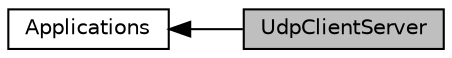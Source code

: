 digraph "UdpClientServer"
{
  edge [fontname="Helvetica",fontsize="10",labelfontname="Helvetica",labelfontsize="10"];
  node [fontname="Helvetica",fontsize="10",shape=record];
  rankdir=LR;
  Node1 [label="Applications",height=0.2,width=0.4,color="black", fillcolor="white", style="filled",URL="$d9/dc9/group__applications.html"];
  Node0 [label="UdpClientServer",height=0.2,width=0.4,color="black", fillcolor="grey75", style="filled", fontcolor="black"];
  Node1->Node0 [shape=plaintext, dir="back", style="solid"];
}

